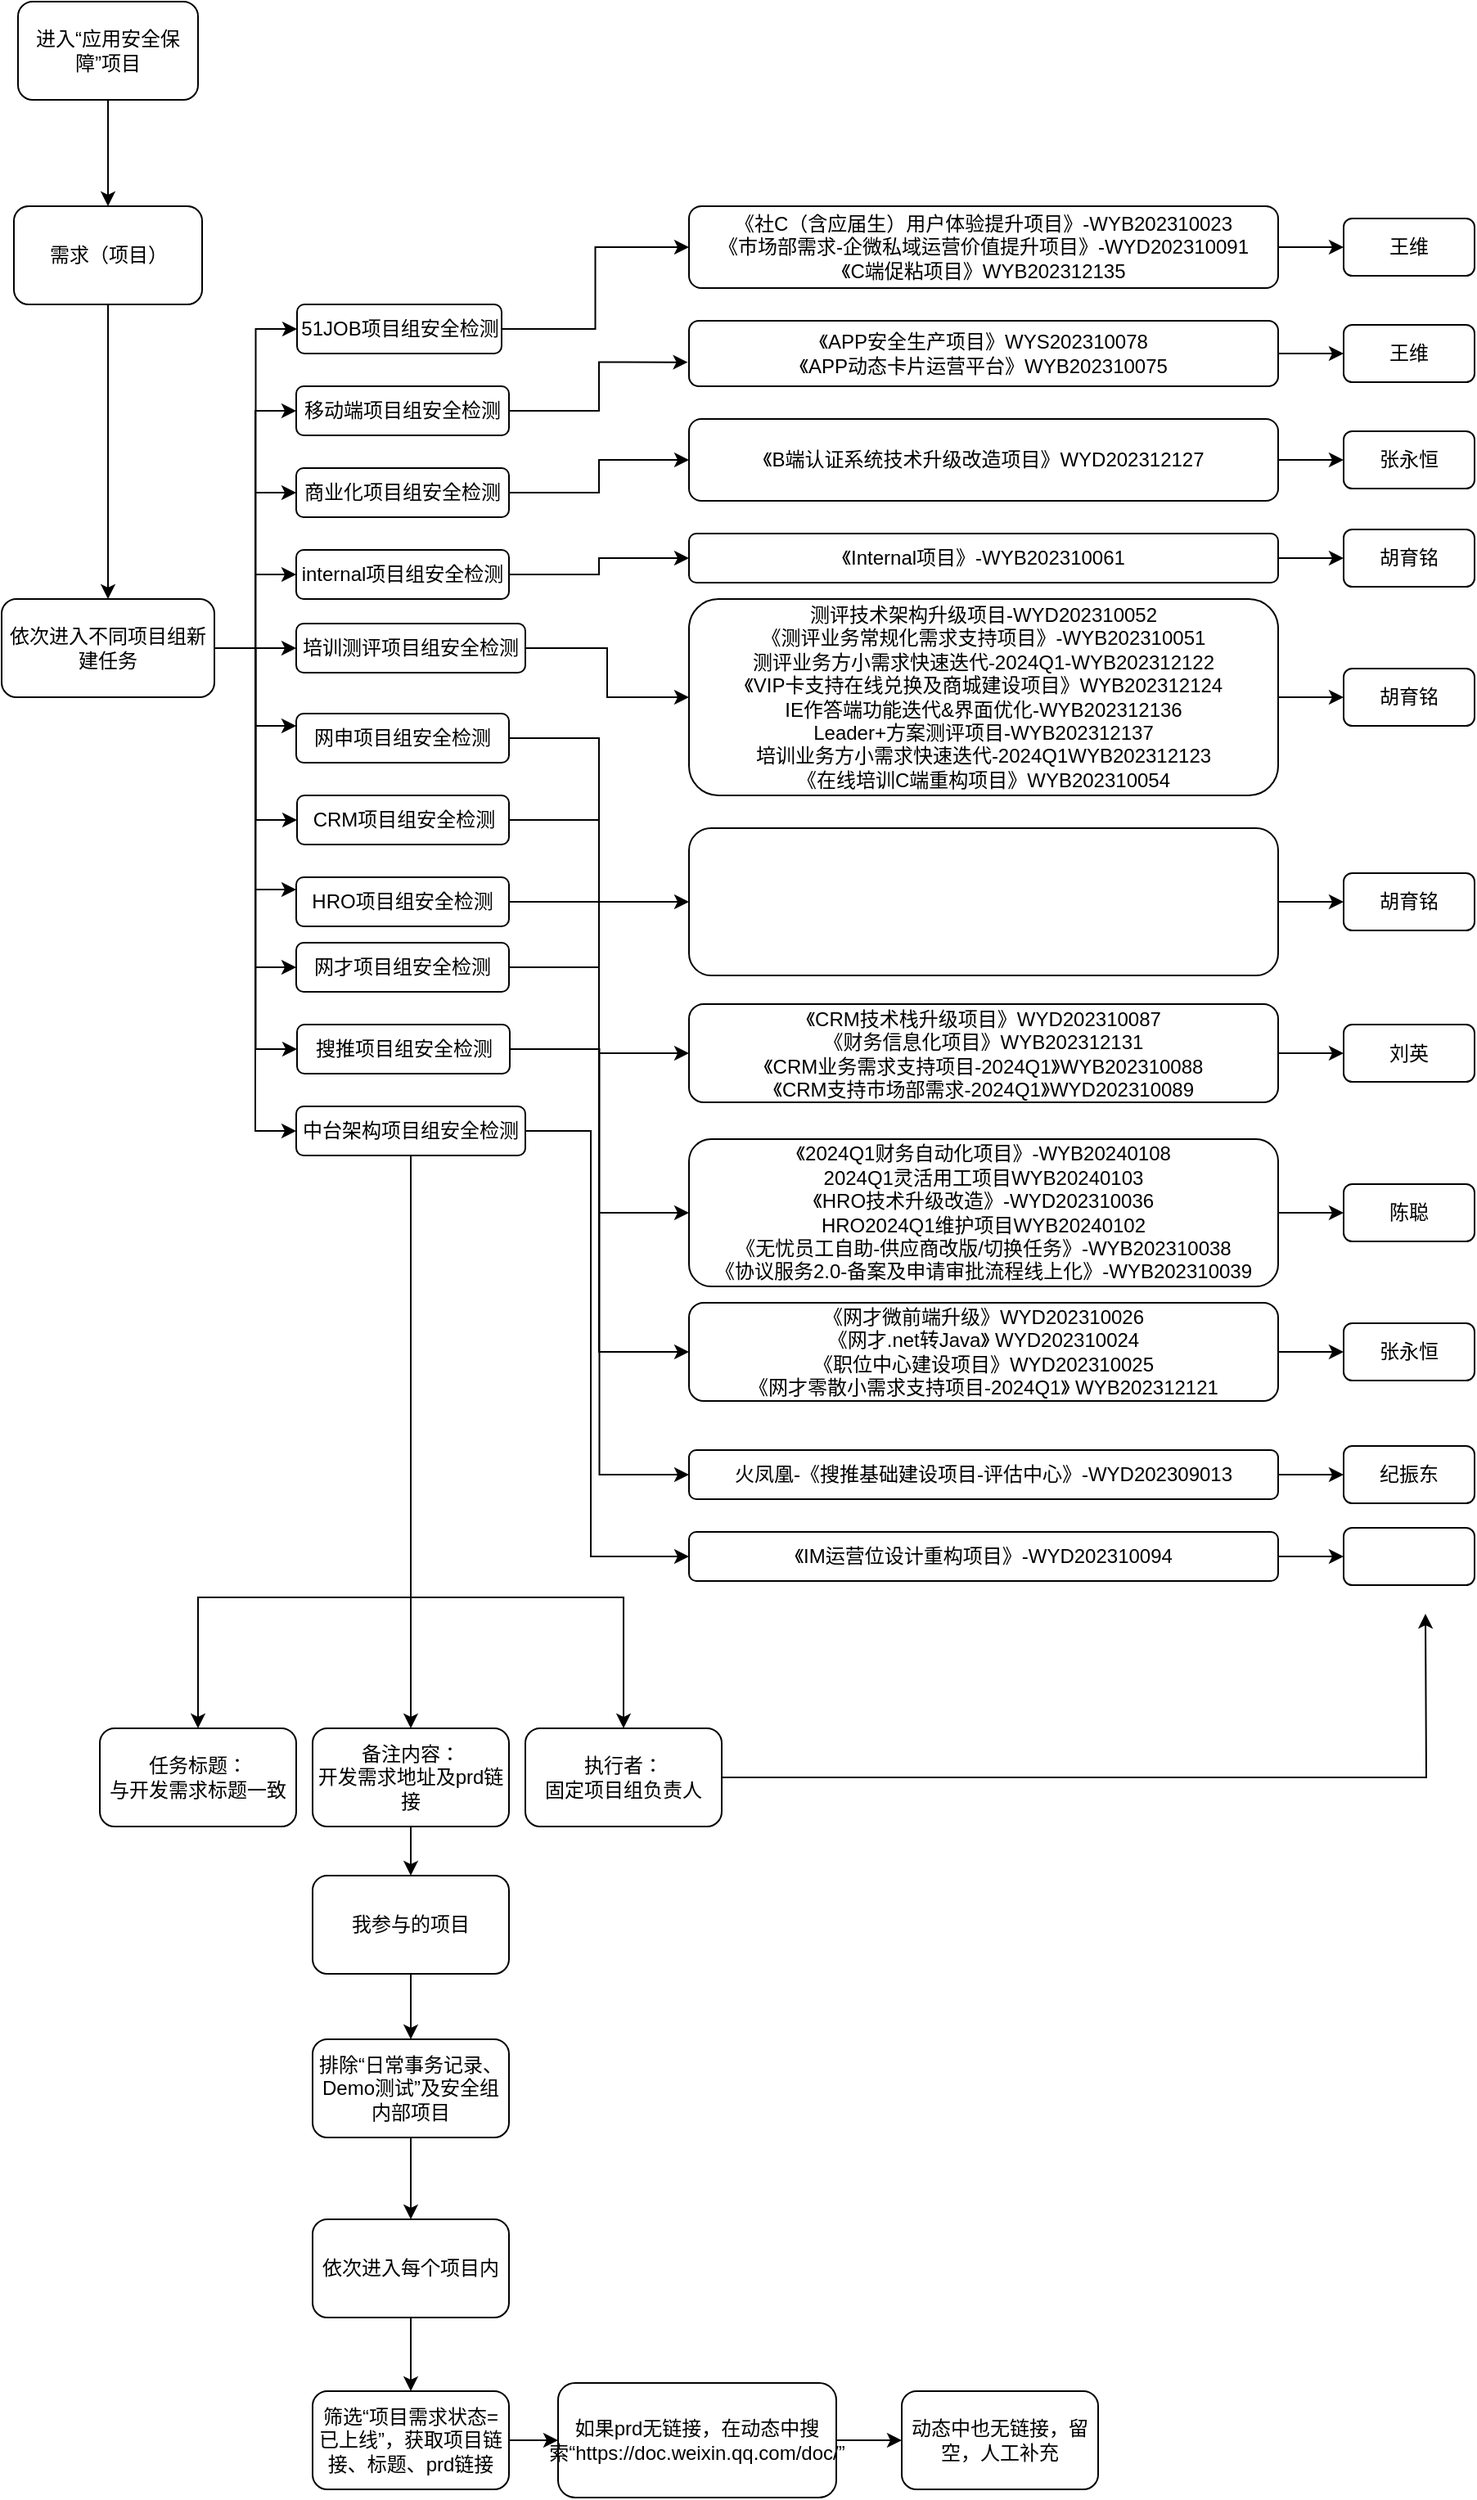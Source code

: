<mxfile version="22.1.18" type="github">
  <diagram name="第 1 页" id="tnutEjv0PzV64pPwKBss">
    <mxGraphModel dx="2120" dy="976" grid="1" gridSize="10" guides="1" tooltips="1" connect="1" arrows="1" fold="1" page="1" pageScale="1" pageWidth="827" pageHeight="1169" math="0" shadow="0">
      <root>
        <mxCell id="0" />
        <mxCell id="1" parent="0" />
        <mxCell id="EmcOPcedgl4LZFMRAa7Y-3" value="" style="edgeStyle=orthogonalEdgeStyle;rounded=0;orthogonalLoop=1;jettySize=auto;html=1;" edge="1" parent="1" source="EmcOPcedgl4LZFMRAa7Y-1" target="EmcOPcedgl4LZFMRAa7Y-2">
          <mxGeometry relative="1" as="geometry" />
        </mxCell>
        <mxCell id="EmcOPcedgl4LZFMRAa7Y-1" value="我参与的项目" style="rounded=1;whiteSpace=wrap;html=1;" vertex="1" parent="1">
          <mxGeometry x="330" y="1700" width="120" height="60" as="geometry" />
        </mxCell>
        <mxCell id="EmcOPcedgl4LZFMRAa7Y-9" value="" style="edgeStyle=orthogonalEdgeStyle;rounded=0;orthogonalLoop=1;jettySize=auto;html=1;" edge="1" parent="1" source="EmcOPcedgl4LZFMRAa7Y-2" target="EmcOPcedgl4LZFMRAa7Y-4">
          <mxGeometry relative="1" as="geometry" />
        </mxCell>
        <mxCell id="EmcOPcedgl4LZFMRAa7Y-2" value="排除“日常事务记录、Demo测试”及安全组内部项目" style="rounded=1;whiteSpace=wrap;html=1;" vertex="1" parent="1">
          <mxGeometry x="330" y="1800" width="120" height="60" as="geometry" />
        </mxCell>
        <mxCell id="EmcOPcedgl4LZFMRAa7Y-10" value="" style="edgeStyle=orthogonalEdgeStyle;rounded=0;orthogonalLoop=1;jettySize=auto;html=1;" edge="1" parent="1" source="EmcOPcedgl4LZFMRAa7Y-4" target="EmcOPcedgl4LZFMRAa7Y-5">
          <mxGeometry relative="1" as="geometry" />
        </mxCell>
        <mxCell id="EmcOPcedgl4LZFMRAa7Y-4" value="依次进入每个项目内" style="rounded=1;whiteSpace=wrap;html=1;" vertex="1" parent="1">
          <mxGeometry x="330" y="1910" width="120" height="60" as="geometry" />
        </mxCell>
        <mxCell id="EmcOPcedgl4LZFMRAa7Y-11" value="" style="edgeStyle=orthogonalEdgeStyle;rounded=0;orthogonalLoop=1;jettySize=auto;html=1;" edge="1" parent="1" source="EmcOPcedgl4LZFMRAa7Y-5" target="EmcOPcedgl4LZFMRAa7Y-6">
          <mxGeometry relative="1" as="geometry" />
        </mxCell>
        <mxCell id="EmcOPcedgl4LZFMRAa7Y-5" value="筛选“项目需求状态=已上线”，获取项目链接、标题、prd链接" style="rounded=1;whiteSpace=wrap;html=1;" vertex="1" parent="1">
          <mxGeometry x="330" y="2015" width="120" height="60" as="geometry" />
        </mxCell>
        <mxCell id="EmcOPcedgl4LZFMRAa7Y-12" value="" style="edgeStyle=orthogonalEdgeStyle;rounded=0;orthogonalLoop=1;jettySize=auto;html=1;" edge="1" parent="1" source="EmcOPcedgl4LZFMRAa7Y-6" target="EmcOPcedgl4LZFMRAa7Y-7">
          <mxGeometry relative="1" as="geometry" />
        </mxCell>
        <mxCell id="EmcOPcedgl4LZFMRAa7Y-6" value="如果prd无链接，在动态中搜索“https://doc.weixin.qq.com/doc/”" style="rounded=1;whiteSpace=wrap;html=1;" vertex="1" parent="1">
          <mxGeometry x="480" y="2010" width="170" height="70" as="geometry" />
        </mxCell>
        <mxCell id="EmcOPcedgl4LZFMRAa7Y-7" value="动态中也无链接，留空，人工补充" style="rounded=1;whiteSpace=wrap;html=1;" vertex="1" parent="1">
          <mxGeometry x="690" y="2015" width="120" height="60" as="geometry" />
        </mxCell>
        <mxCell id="EmcOPcedgl4LZFMRAa7Y-84" value="" style="edgeStyle=orthogonalEdgeStyle;rounded=0;orthogonalLoop=1;jettySize=auto;html=1;" edge="1" parent="1" source="EmcOPcedgl4LZFMRAa7Y-13" target="EmcOPcedgl4LZFMRAa7Y-14">
          <mxGeometry relative="1" as="geometry" />
        </mxCell>
        <mxCell id="EmcOPcedgl4LZFMRAa7Y-13" value="进入“应用安全保障”项目" style="rounded=1;whiteSpace=wrap;html=1;" vertex="1" parent="1">
          <mxGeometry x="150" y="555" width="110" height="60" as="geometry" />
        </mxCell>
        <mxCell id="EmcOPcedgl4LZFMRAa7Y-87" style="edgeStyle=orthogonalEdgeStyle;rounded=0;orthogonalLoop=1;jettySize=auto;html=1;entryX=0.5;entryY=0;entryDx=0;entryDy=0;" edge="1" parent="1" source="EmcOPcedgl4LZFMRAa7Y-14" target="EmcOPcedgl4LZFMRAa7Y-15">
          <mxGeometry relative="1" as="geometry" />
        </mxCell>
        <mxCell id="EmcOPcedgl4LZFMRAa7Y-14" value="需求（项目）" style="rounded=1;whiteSpace=wrap;html=1;" vertex="1" parent="1">
          <mxGeometry x="147.5" y="680" width="115" height="60" as="geometry" />
        </mxCell>
        <mxCell id="EmcOPcedgl4LZFMRAa7Y-26" style="edgeStyle=orthogonalEdgeStyle;rounded=0;orthogonalLoop=1;jettySize=auto;html=1;entryX=0;entryY=0.5;entryDx=0;entryDy=0;" edge="1" parent="1" source="EmcOPcedgl4LZFMRAa7Y-15" target="EmcOPcedgl4LZFMRAa7Y-16">
          <mxGeometry relative="1" as="geometry" />
        </mxCell>
        <mxCell id="EmcOPcedgl4LZFMRAa7Y-27" style="edgeStyle=orthogonalEdgeStyle;rounded=0;orthogonalLoop=1;jettySize=auto;html=1;entryX=0;entryY=0.5;entryDx=0;entryDy=0;" edge="1" parent="1" source="EmcOPcedgl4LZFMRAa7Y-15" target="EmcOPcedgl4LZFMRAa7Y-17">
          <mxGeometry relative="1" as="geometry" />
        </mxCell>
        <mxCell id="EmcOPcedgl4LZFMRAa7Y-28" style="edgeStyle=orthogonalEdgeStyle;rounded=0;orthogonalLoop=1;jettySize=auto;html=1;entryX=0;entryY=0.5;entryDx=0;entryDy=0;" edge="1" parent="1" source="EmcOPcedgl4LZFMRAa7Y-15" target="EmcOPcedgl4LZFMRAa7Y-20">
          <mxGeometry relative="1" as="geometry" />
        </mxCell>
        <mxCell id="EmcOPcedgl4LZFMRAa7Y-29" style="edgeStyle=orthogonalEdgeStyle;rounded=0;orthogonalLoop=1;jettySize=auto;html=1;entryX=0;entryY=0.5;entryDx=0;entryDy=0;" edge="1" parent="1" source="EmcOPcedgl4LZFMRAa7Y-15" target="EmcOPcedgl4LZFMRAa7Y-23">
          <mxGeometry relative="1" as="geometry" />
        </mxCell>
        <mxCell id="EmcOPcedgl4LZFMRAa7Y-31" style="edgeStyle=orthogonalEdgeStyle;rounded=0;orthogonalLoop=1;jettySize=auto;html=1;entryX=0;entryY=0.5;entryDx=0;entryDy=0;" edge="1" parent="1" source="EmcOPcedgl4LZFMRAa7Y-15" target="EmcOPcedgl4LZFMRAa7Y-24">
          <mxGeometry relative="1" as="geometry" />
        </mxCell>
        <mxCell id="EmcOPcedgl4LZFMRAa7Y-32" style="edgeStyle=orthogonalEdgeStyle;rounded=0;orthogonalLoop=1;jettySize=auto;html=1;exitX=1;exitY=0.5;exitDx=0;exitDy=0;entryX=0;entryY=0.25;entryDx=0;entryDy=0;" edge="1" parent="1" source="EmcOPcedgl4LZFMRAa7Y-15" target="EmcOPcedgl4LZFMRAa7Y-22">
          <mxGeometry relative="1" as="geometry" />
        </mxCell>
        <mxCell id="EmcOPcedgl4LZFMRAa7Y-33" style="edgeStyle=orthogonalEdgeStyle;rounded=0;orthogonalLoop=1;jettySize=auto;html=1;entryX=0;entryY=0.5;entryDx=0;entryDy=0;" edge="1" parent="1" source="EmcOPcedgl4LZFMRAa7Y-15" target="EmcOPcedgl4LZFMRAa7Y-21">
          <mxGeometry relative="1" as="geometry" />
        </mxCell>
        <mxCell id="EmcOPcedgl4LZFMRAa7Y-34" style="edgeStyle=orthogonalEdgeStyle;rounded=0;orthogonalLoop=1;jettySize=auto;html=1;entryX=0;entryY=0.25;entryDx=0;entryDy=0;" edge="1" parent="1" source="EmcOPcedgl4LZFMRAa7Y-15" target="EmcOPcedgl4LZFMRAa7Y-19">
          <mxGeometry relative="1" as="geometry" />
        </mxCell>
        <mxCell id="EmcOPcedgl4LZFMRAa7Y-35" style="edgeStyle=orthogonalEdgeStyle;rounded=0;orthogonalLoop=1;jettySize=auto;html=1;entryX=0;entryY=0.5;entryDx=0;entryDy=0;" edge="1" parent="1" source="EmcOPcedgl4LZFMRAa7Y-15" target="EmcOPcedgl4LZFMRAa7Y-18">
          <mxGeometry relative="1" as="geometry" />
        </mxCell>
        <mxCell id="EmcOPcedgl4LZFMRAa7Y-60" style="edgeStyle=orthogonalEdgeStyle;rounded=0;orthogonalLoop=1;jettySize=auto;html=1;entryX=0;entryY=0.5;entryDx=0;entryDy=0;" edge="1" parent="1" source="EmcOPcedgl4LZFMRAa7Y-15" target="EmcOPcedgl4LZFMRAa7Y-57">
          <mxGeometry relative="1" as="geometry" />
        </mxCell>
        <mxCell id="EmcOPcedgl4LZFMRAa7Y-64" style="edgeStyle=orthogonalEdgeStyle;rounded=0;orthogonalLoop=1;jettySize=auto;html=1;entryX=0;entryY=0.5;entryDx=0;entryDy=0;" edge="1" parent="1" source="EmcOPcedgl4LZFMRAa7Y-15" target="EmcOPcedgl4LZFMRAa7Y-61">
          <mxGeometry relative="1" as="geometry" />
        </mxCell>
        <mxCell id="EmcOPcedgl4LZFMRAa7Y-15" value="依次进入不同项目组新建任务" style="rounded=1;whiteSpace=wrap;html=1;" vertex="1" parent="1">
          <mxGeometry x="140" y="920" width="130" height="60" as="geometry" />
        </mxCell>
        <mxCell id="EmcOPcedgl4LZFMRAa7Y-38" style="edgeStyle=orthogonalEdgeStyle;rounded=0;orthogonalLoop=1;jettySize=auto;html=1;entryX=0;entryY=0.5;entryDx=0;entryDy=0;" edge="1" parent="1" source="EmcOPcedgl4LZFMRAa7Y-16" target="EmcOPcedgl4LZFMRAa7Y-36">
          <mxGeometry relative="1" as="geometry" />
        </mxCell>
        <mxCell id="EmcOPcedgl4LZFMRAa7Y-16" value="51JOB项目组安全检测" style="rounded=1;whiteSpace=wrap;html=1;" vertex="1" parent="1">
          <mxGeometry x="320.5" y="740" width="125" height="30" as="geometry" />
        </mxCell>
        <mxCell id="EmcOPcedgl4LZFMRAa7Y-17" value="移动端项目组安全检测" style="rounded=1;whiteSpace=wrap;html=1;" vertex="1" parent="1">
          <mxGeometry x="320" y="790" width="130" height="30" as="geometry" />
        </mxCell>
        <mxCell id="EmcOPcedgl4LZFMRAa7Y-54" style="edgeStyle=orthogonalEdgeStyle;rounded=0;orthogonalLoop=1;jettySize=auto;html=1;entryX=0;entryY=0.5;entryDx=0;entryDy=0;" edge="1" parent="1" source="EmcOPcedgl4LZFMRAa7Y-18" target="EmcOPcedgl4LZFMRAa7Y-53">
          <mxGeometry relative="1" as="geometry" />
        </mxCell>
        <mxCell id="EmcOPcedgl4LZFMRAa7Y-18" value="网才项目组安全检测" style="rounded=1;whiteSpace=wrap;html=1;" vertex="1" parent="1">
          <mxGeometry x="320" y="1130" width="130" height="30" as="geometry" />
        </mxCell>
        <mxCell id="EmcOPcedgl4LZFMRAa7Y-52" style="edgeStyle=orthogonalEdgeStyle;rounded=0;orthogonalLoop=1;jettySize=auto;html=1;entryX=0;entryY=0.5;entryDx=0;entryDy=0;" edge="1" parent="1" source="EmcOPcedgl4LZFMRAa7Y-19" target="EmcOPcedgl4LZFMRAa7Y-45">
          <mxGeometry relative="1" as="geometry" />
        </mxCell>
        <mxCell id="EmcOPcedgl4LZFMRAa7Y-19" value="HRO项目组安全检测" style="rounded=1;whiteSpace=wrap;html=1;" vertex="1" parent="1">
          <mxGeometry x="320" y="1090" width="130" height="30" as="geometry" />
        </mxCell>
        <mxCell id="EmcOPcedgl4LZFMRAa7Y-46" style="edgeStyle=orthogonalEdgeStyle;rounded=0;orthogonalLoop=1;jettySize=auto;html=1;entryX=0;entryY=0.5;entryDx=0;entryDy=0;" edge="1" parent="1" source="EmcOPcedgl4LZFMRAa7Y-20" target="EmcOPcedgl4LZFMRAa7Y-40">
          <mxGeometry relative="1" as="geometry" />
        </mxCell>
        <mxCell id="EmcOPcedgl4LZFMRAa7Y-20" value="商业化项目组安全检测" style="rounded=1;whiteSpace=wrap;html=1;" vertex="1" parent="1">
          <mxGeometry x="320" y="840" width="130" height="30" as="geometry" />
        </mxCell>
        <mxCell id="EmcOPcedgl4LZFMRAa7Y-50" style="edgeStyle=orthogonalEdgeStyle;rounded=0;orthogonalLoop=1;jettySize=auto;html=1;entryX=0;entryY=0.5;entryDx=0;entryDy=0;" edge="1" parent="1" source="EmcOPcedgl4LZFMRAa7Y-21" target="EmcOPcedgl4LZFMRAa7Y-41">
          <mxGeometry relative="1" as="geometry" />
        </mxCell>
        <mxCell id="EmcOPcedgl4LZFMRAa7Y-21" value="CRM项目组安全检测" style="rounded=1;whiteSpace=wrap;html=1;" vertex="1" parent="1">
          <mxGeometry x="320.5" y="1040" width="129.5" height="30" as="geometry" />
        </mxCell>
        <mxCell id="EmcOPcedgl4LZFMRAa7Y-49" style="edgeStyle=orthogonalEdgeStyle;rounded=0;orthogonalLoop=1;jettySize=auto;html=1;exitX=1;exitY=0.5;exitDx=0;exitDy=0;entryX=0;entryY=0.5;entryDx=0;entryDy=0;" edge="1" parent="1" source="EmcOPcedgl4LZFMRAa7Y-22" target="EmcOPcedgl4LZFMRAa7Y-44">
          <mxGeometry relative="1" as="geometry" />
        </mxCell>
        <mxCell id="EmcOPcedgl4LZFMRAa7Y-22" value="网申项目组安全检测" style="rounded=1;whiteSpace=wrap;html=1;" vertex="1" parent="1">
          <mxGeometry x="320" y="990" width="130" height="30" as="geometry" />
        </mxCell>
        <mxCell id="EmcOPcedgl4LZFMRAa7Y-47" style="edgeStyle=orthogonalEdgeStyle;rounded=0;orthogonalLoop=1;jettySize=auto;html=1;entryX=0;entryY=0.5;entryDx=0;entryDy=0;" edge="1" parent="1" source="EmcOPcedgl4LZFMRAa7Y-23" target="EmcOPcedgl4LZFMRAa7Y-42">
          <mxGeometry relative="1" as="geometry" />
        </mxCell>
        <mxCell id="EmcOPcedgl4LZFMRAa7Y-23" value="internal项目组安全检测" style="rounded=1;whiteSpace=wrap;html=1;" vertex="1" parent="1">
          <mxGeometry x="320" y="890" width="130" height="30" as="geometry" />
        </mxCell>
        <mxCell id="EmcOPcedgl4LZFMRAa7Y-56" style="edgeStyle=orthogonalEdgeStyle;rounded=0;orthogonalLoop=1;jettySize=auto;html=1;" edge="1" parent="1" source="EmcOPcedgl4LZFMRAa7Y-24" target="EmcOPcedgl4LZFMRAa7Y-43">
          <mxGeometry relative="1" as="geometry" />
        </mxCell>
        <mxCell id="EmcOPcedgl4LZFMRAa7Y-24" value="培训测评项目组安全检测" style="rounded=1;whiteSpace=wrap;html=1;" vertex="1" parent="1">
          <mxGeometry x="320" y="935" width="140" height="30" as="geometry" />
        </mxCell>
        <mxCell id="EmcOPcedgl4LZFMRAa7Y-68" value="" style="edgeStyle=orthogonalEdgeStyle;rounded=0;orthogonalLoop=1;jettySize=auto;html=1;" edge="1" parent="1" source="EmcOPcedgl4LZFMRAa7Y-36" target="EmcOPcedgl4LZFMRAa7Y-67">
          <mxGeometry relative="1" as="geometry" />
        </mxCell>
        <mxCell id="EmcOPcedgl4LZFMRAa7Y-36" value="《社C（含应届生）用户体验提升项目》-WYB202310023 &lt;br&gt;《市场部需求-企微私域运营价值提升项目》-WYD202310091&lt;br&gt;《C端促粘项目》WYB202312135" style="rounded=1;whiteSpace=wrap;html=1;" vertex="1" parent="1">
          <mxGeometry x="560" y="680" width="360" height="50" as="geometry" />
        </mxCell>
        <mxCell id="EmcOPcedgl4LZFMRAa7Y-93" value="" style="edgeStyle=orthogonalEdgeStyle;rounded=0;orthogonalLoop=1;jettySize=auto;html=1;" edge="1" parent="1" source="EmcOPcedgl4LZFMRAa7Y-37" target="EmcOPcedgl4LZFMRAa7Y-69">
          <mxGeometry relative="1" as="geometry" />
        </mxCell>
        <mxCell id="EmcOPcedgl4LZFMRAa7Y-37" value="《APP安全生产项目》WYS202310078&lt;br&gt;《APP动态卡片运营平台》WYB202310075" style="rounded=1;whiteSpace=wrap;html=1;" vertex="1" parent="1">
          <mxGeometry x="560" y="750" width="360" height="40" as="geometry" />
        </mxCell>
        <mxCell id="EmcOPcedgl4LZFMRAa7Y-39" style="edgeStyle=orthogonalEdgeStyle;rounded=0;orthogonalLoop=1;jettySize=auto;html=1;entryX=-0.002;entryY=0.633;entryDx=0;entryDy=0;entryPerimeter=0;" edge="1" parent="1" source="EmcOPcedgl4LZFMRAa7Y-17" target="EmcOPcedgl4LZFMRAa7Y-37">
          <mxGeometry relative="1" as="geometry" />
        </mxCell>
        <mxCell id="EmcOPcedgl4LZFMRAa7Y-94" value="" style="edgeStyle=orthogonalEdgeStyle;rounded=0;orthogonalLoop=1;jettySize=auto;html=1;" edge="1" parent="1" source="EmcOPcedgl4LZFMRAa7Y-40" target="EmcOPcedgl4LZFMRAa7Y-70">
          <mxGeometry relative="1" as="geometry" />
        </mxCell>
        <mxCell id="EmcOPcedgl4LZFMRAa7Y-40" value="《B端认证系统技术升级改造项目》WYD202312127" style="rounded=1;whiteSpace=wrap;html=1;" vertex="1" parent="1">
          <mxGeometry x="560" y="810" width="360" height="50" as="geometry" />
        </mxCell>
        <mxCell id="EmcOPcedgl4LZFMRAa7Y-98" value="" style="edgeStyle=orthogonalEdgeStyle;rounded=0;orthogonalLoop=1;jettySize=auto;html=1;" edge="1" parent="1" source="EmcOPcedgl4LZFMRAa7Y-41" target="EmcOPcedgl4LZFMRAa7Y-74">
          <mxGeometry relative="1" as="geometry" />
        </mxCell>
        <mxCell id="EmcOPcedgl4LZFMRAa7Y-41" value="《CRM技术栈升级项目》WYD202310087&lt;br&gt;《财务信息化项目》WYB202312131&lt;br&gt;《CRM业务需求支持项目-2024Q1》WYB202310088&lt;br&gt;《CRM支持市场部需求-2024Q1》WYD202310089" style="rounded=1;whiteSpace=wrap;html=1;" vertex="1" parent="1">
          <mxGeometry x="560" y="1167.5" width="360" height="60" as="geometry" />
        </mxCell>
        <mxCell id="EmcOPcedgl4LZFMRAa7Y-95" value="" style="edgeStyle=orthogonalEdgeStyle;rounded=0;orthogonalLoop=1;jettySize=auto;html=1;" edge="1" parent="1" source="EmcOPcedgl4LZFMRAa7Y-42" target="EmcOPcedgl4LZFMRAa7Y-71">
          <mxGeometry relative="1" as="geometry" />
        </mxCell>
        <mxCell id="EmcOPcedgl4LZFMRAa7Y-42" value="《Internal项目》-WYB202310061" style="rounded=1;whiteSpace=wrap;html=1;" vertex="1" parent="1">
          <mxGeometry x="560" y="880" width="360" height="30" as="geometry" />
        </mxCell>
        <mxCell id="EmcOPcedgl4LZFMRAa7Y-96" value="" style="edgeStyle=orthogonalEdgeStyle;rounded=0;orthogonalLoop=1;jettySize=auto;html=1;" edge="1" parent="1" source="EmcOPcedgl4LZFMRAa7Y-43" target="EmcOPcedgl4LZFMRAa7Y-72">
          <mxGeometry relative="1" as="geometry" />
        </mxCell>
        <mxCell id="EmcOPcedgl4LZFMRAa7Y-43" value="测评技术架构升级项目-WYD202310052&lt;br&gt;《测评业务常规化需求支持项目》-WYB202310051&lt;br&gt;测评业务方小需求快速迭代-2024Q1-WYB202312122&lt;br&gt;《VIP卡支持在线兑换及商城建设项目》WYB202312124&lt;br&gt;IE作答端功能迭代&amp;amp;界面优化-WYB202312136&lt;br&gt;Leader+方案测评项目-WYB202312137&lt;br&gt;培训业务方小需求快速迭代-2024Q1WYB202312123&lt;br&gt;《在线培训C端重构项目》WYB202310054" style="rounded=1;whiteSpace=wrap;html=1;" vertex="1" parent="1">
          <mxGeometry x="560" y="920" width="360" height="120" as="geometry" />
        </mxCell>
        <mxCell id="EmcOPcedgl4LZFMRAa7Y-97" value="" style="edgeStyle=orthogonalEdgeStyle;rounded=0;orthogonalLoop=1;jettySize=auto;html=1;" edge="1" parent="1" source="EmcOPcedgl4LZFMRAa7Y-44" target="EmcOPcedgl4LZFMRAa7Y-73">
          <mxGeometry relative="1" as="geometry" />
        </mxCell>
        <mxCell id="EmcOPcedgl4LZFMRAa7Y-44" value="" style="rounded=1;whiteSpace=wrap;html=1;" vertex="1" parent="1">
          <mxGeometry x="560" y="1060" width="360" height="90" as="geometry" />
        </mxCell>
        <mxCell id="EmcOPcedgl4LZFMRAa7Y-99" value="" style="edgeStyle=orthogonalEdgeStyle;rounded=0;orthogonalLoop=1;jettySize=auto;html=1;" edge="1" parent="1" source="EmcOPcedgl4LZFMRAa7Y-45" target="EmcOPcedgl4LZFMRAa7Y-75">
          <mxGeometry relative="1" as="geometry" />
        </mxCell>
        <mxCell id="EmcOPcedgl4LZFMRAa7Y-45" value="《2024Q1财务自动化项目》-WYB20240108&lt;br style=&quot;border-color: var(--border-color);&quot;&gt;2024Q1灵活用工项目WYB20240103&lt;br style=&quot;border-color: var(--border-color);&quot;&gt;《HRO技术升级改造》-WYD202310036&lt;br style=&quot;border-color: var(--border-color);&quot;&gt;HRO2024Q1维护项目WYB20240102&lt;br style=&quot;border-color: var(--border-color);&quot;&gt;《无忧员工自助-供应商改版/切换任务》-WYB202310038&lt;br style=&quot;border-color: var(--border-color);&quot;&gt;《协议服务2.0-备案及申请审批流程线上化》-WYB202310039" style="rounded=1;whiteSpace=wrap;html=1;" vertex="1" parent="1">
          <mxGeometry x="560" y="1250" width="360" height="90" as="geometry" />
        </mxCell>
        <mxCell id="EmcOPcedgl4LZFMRAa7Y-100" value="" style="edgeStyle=orthogonalEdgeStyle;rounded=0;orthogonalLoop=1;jettySize=auto;html=1;" edge="1" parent="1" source="EmcOPcedgl4LZFMRAa7Y-53" target="EmcOPcedgl4LZFMRAa7Y-76">
          <mxGeometry relative="1" as="geometry" />
        </mxCell>
        <mxCell id="EmcOPcedgl4LZFMRAa7Y-53" value="《网才微前端升级》WYD202310026&lt;br&gt;《网才.net转Java》&amp;nbsp;WYD202310024&lt;br&gt;《职位中心建设项目》WYD202310025&lt;br&gt;《网才零散小需求支持项目-2024Q1》&amp;nbsp;WYB202312121" style="rounded=1;whiteSpace=wrap;html=1;" vertex="1" parent="1">
          <mxGeometry x="560" y="1350" width="360" height="60" as="geometry" />
        </mxCell>
        <mxCell id="EmcOPcedgl4LZFMRAa7Y-55" value="任务标题：&lt;br&gt;与开发需求标题一致" style="rounded=1;whiteSpace=wrap;html=1;" vertex="1" parent="1">
          <mxGeometry x="200" y="1610" width="120" height="60" as="geometry" />
        </mxCell>
        <mxCell id="EmcOPcedgl4LZFMRAa7Y-59" style="edgeStyle=orthogonalEdgeStyle;rounded=0;orthogonalLoop=1;jettySize=auto;html=1;entryX=0;entryY=0.5;entryDx=0;entryDy=0;" edge="1" parent="1" source="EmcOPcedgl4LZFMRAa7Y-57" target="EmcOPcedgl4LZFMRAa7Y-58">
          <mxGeometry relative="1" as="geometry" />
        </mxCell>
        <mxCell id="EmcOPcedgl4LZFMRAa7Y-57" value="搜推项目组安全检测" style="rounded=1;whiteSpace=wrap;html=1;" vertex="1" parent="1">
          <mxGeometry x="320.5" y="1180" width="130" height="30" as="geometry" />
        </mxCell>
        <mxCell id="EmcOPcedgl4LZFMRAa7Y-104" style="edgeStyle=orthogonalEdgeStyle;rounded=0;orthogonalLoop=1;jettySize=auto;html=1;entryX=0;entryY=0.5;entryDx=0;entryDy=0;" edge="1" parent="1" source="EmcOPcedgl4LZFMRAa7Y-58" target="EmcOPcedgl4LZFMRAa7Y-77">
          <mxGeometry relative="1" as="geometry" />
        </mxCell>
        <mxCell id="EmcOPcedgl4LZFMRAa7Y-58" value="火凤凰-《搜推基础建设项目-评估中心》-WYD202309013" style="rounded=1;whiteSpace=wrap;html=1;" vertex="1" parent="1">
          <mxGeometry x="560" y="1440" width="360" height="30" as="geometry" />
        </mxCell>
        <mxCell id="EmcOPcedgl4LZFMRAa7Y-65" style="edgeStyle=orthogonalEdgeStyle;rounded=0;orthogonalLoop=1;jettySize=auto;html=1;entryX=0;entryY=0.5;entryDx=0;entryDy=0;" edge="1" parent="1" source="EmcOPcedgl4LZFMRAa7Y-61" target="EmcOPcedgl4LZFMRAa7Y-62">
          <mxGeometry relative="1" as="geometry">
            <Array as="points">
              <mxPoint x="500" y="1245" />
              <mxPoint x="500" y="1505" />
            </Array>
          </mxGeometry>
        </mxCell>
        <mxCell id="EmcOPcedgl4LZFMRAa7Y-88" style="edgeStyle=orthogonalEdgeStyle;rounded=0;orthogonalLoop=1;jettySize=auto;html=1;entryX=0.5;entryY=0;entryDx=0;entryDy=0;" edge="1" parent="1" source="EmcOPcedgl4LZFMRAa7Y-61" target="EmcOPcedgl4LZFMRAa7Y-66">
          <mxGeometry relative="1" as="geometry" />
        </mxCell>
        <mxCell id="EmcOPcedgl4LZFMRAa7Y-89" style="edgeStyle=orthogonalEdgeStyle;rounded=0;orthogonalLoop=1;jettySize=auto;html=1;entryX=0.5;entryY=0;entryDx=0;entryDy=0;" edge="1" parent="1" source="EmcOPcedgl4LZFMRAa7Y-61" target="EmcOPcedgl4LZFMRAa7Y-55">
          <mxGeometry relative="1" as="geometry">
            <Array as="points">
              <mxPoint x="390" y="1530" />
              <mxPoint x="260" y="1530" />
            </Array>
          </mxGeometry>
        </mxCell>
        <mxCell id="EmcOPcedgl4LZFMRAa7Y-90" style="edgeStyle=orthogonalEdgeStyle;rounded=0;orthogonalLoop=1;jettySize=auto;html=1;" edge="1" parent="1" source="EmcOPcedgl4LZFMRAa7Y-61" target="EmcOPcedgl4LZFMRAa7Y-79">
          <mxGeometry relative="1" as="geometry">
            <Array as="points">
              <mxPoint x="390" y="1530" />
              <mxPoint x="520" y="1530" />
            </Array>
          </mxGeometry>
        </mxCell>
        <mxCell id="EmcOPcedgl4LZFMRAa7Y-61" value="中台架构项目组安全检测" style="rounded=1;whiteSpace=wrap;html=1;" vertex="1" parent="1">
          <mxGeometry x="320" y="1230" width="140" height="30" as="geometry" />
        </mxCell>
        <mxCell id="EmcOPcedgl4LZFMRAa7Y-105" value="" style="edgeStyle=orthogonalEdgeStyle;rounded=0;orthogonalLoop=1;jettySize=auto;html=1;" edge="1" parent="1" source="EmcOPcedgl4LZFMRAa7Y-62" target="EmcOPcedgl4LZFMRAa7Y-78">
          <mxGeometry relative="1" as="geometry" />
        </mxCell>
        <mxCell id="EmcOPcedgl4LZFMRAa7Y-62" value="《IM运营位设计重构项目》-WYD202310094" style="rounded=1;whiteSpace=wrap;html=1;" vertex="1" parent="1">
          <mxGeometry x="560" y="1490" width="360" height="30" as="geometry" />
        </mxCell>
        <mxCell id="EmcOPcedgl4LZFMRAa7Y-92" value="" style="edgeStyle=orthogonalEdgeStyle;rounded=0;orthogonalLoop=1;jettySize=auto;html=1;" edge="1" parent="1" source="EmcOPcedgl4LZFMRAa7Y-66" target="EmcOPcedgl4LZFMRAa7Y-1">
          <mxGeometry relative="1" as="geometry" />
        </mxCell>
        <mxCell id="EmcOPcedgl4LZFMRAa7Y-66" value="备注内容：&lt;br&gt;开发需求地址及prd链接" style="rounded=1;whiteSpace=wrap;html=1;" vertex="1" parent="1">
          <mxGeometry x="330" y="1610" width="120" height="60" as="geometry" />
        </mxCell>
        <mxCell id="EmcOPcedgl4LZFMRAa7Y-67" value="王维" style="whiteSpace=wrap;html=1;rounded=1;" vertex="1" parent="1">
          <mxGeometry x="960" y="687.5" width="80" height="35" as="geometry" />
        </mxCell>
        <mxCell id="EmcOPcedgl4LZFMRAa7Y-69" value="王维" style="whiteSpace=wrap;html=1;rounded=1;" vertex="1" parent="1">
          <mxGeometry x="960" y="752.5" width="80" height="35" as="geometry" />
        </mxCell>
        <mxCell id="EmcOPcedgl4LZFMRAa7Y-70" value="张永恒" style="whiteSpace=wrap;html=1;rounded=1;" vertex="1" parent="1">
          <mxGeometry x="960" y="817.5" width="80" height="35" as="geometry" />
        </mxCell>
        <mxCell id="EmcOPcedgl4LZFMRAa7Y-71" value="胡育铭" style="whiteSpace=wrap;html=1;rounded=1;" vertex="1" parent="1">
          <mxGeometry x="960" y="877.5" width="80" height="35" as="geometry" />
        </mxCell>
        <mxCell id="EmcOPcedgl4LZFMRAa7Y-72" value="胡育铭" style="whiteSpace=wrap;html=1;rounded=1;" vertex="1" parent="1">
          <mxGeometry x="960" y="962.5" width="80" height="35" as="geometry" />
        </mxCell>
        <mxCell id="EmcOPcedgl4LZFMRAa7Y-73" value="胡育铭" style="whiteSpace=wrap;html=1;rounded=1;" vertex="1" parent="1">
          <mxGeometry x="960" y="1087.5" width="80" height="35" as="geometry" />
        </mxCell>
        <mxCell id="EmcOPcedgl4LZFMRAa7Y-74" value="刘英" style="whiteSpace=wrap;html=1;rounded=1;" vertex="1" parent="1">
          <mxGeometry x="960" y="1180" width="80" height="35" as="geometry" />
        </mxCell>
        <mxCell id="EmcOPcedgl4LZFMRAa7Y-75" value="陈聪" style="whiteSpace=wrap;html=1;rounded=1;" vertex="1" parent="1">
          <mxGeometry x="960" y="1277.5" width="80" height="35" as="geometry" />
        </mxCell>
        <mxCell id="EmcOPcedgl4LZFMRAa7Y-76" value="张永恒" style="whiteSpace=wrap;html=1;rounded=1;" vertex="1" parent="1">
          <mxGeometry x="960" y="1362.5" width="80" height="35" as="geometry" />
        </mxCell>
        <mxCell id="EmcOPcedgl4LZFMRAa7Y-77" value="纪振东" style="whiteSpace=wrap;html=1;rounded=1;" vertex="1" parent="1">
          <mxGeometry x="960" y="1437.5" width="80" height="35" as="geometry" />
        </mxCell>
        <mxCell id="EmcOPcedgl4LZFMRAa7Y-78" value="" style="whiteSpace=wrap;html=1;rounded=1;" vertex="1" parent="1">
          <mxGeometry x="960" y="1487.5" width="80" height="35" as="geometry" />
        </mxCell>
        <mxCell id="EmcOPcedgl4LZFMRAa7Y-83" style="edgeStyle=orthogonalEdgeStyle;rounded=0;orthogonalLoop=1;jettySize=auto;html=1;" edge="1" parent="1" source="EmcOPcedgl4LZFMRAa7Y-79">
          <mxGeometry relative="1" as="geometry">
            <mxPoint x="1010" y="1540" as="targetPoint" />
          </mxGeometry>
        </mxCell>
        <mxCell id="EmcOPcedgl4LZFMRAa7Y-79" value="执行者：&lt;br&gt;固定项目组负责人" style="rounded=1;whiteSpace=wrap;html=1;" vertex="1" parent="1">
          <mxGeometry x="460" y="1610" width="120" height="60" as="geometry" />
        </mxCell>
      </root>
    </mxGraphModel>
  </diagram>
</mxfile>
